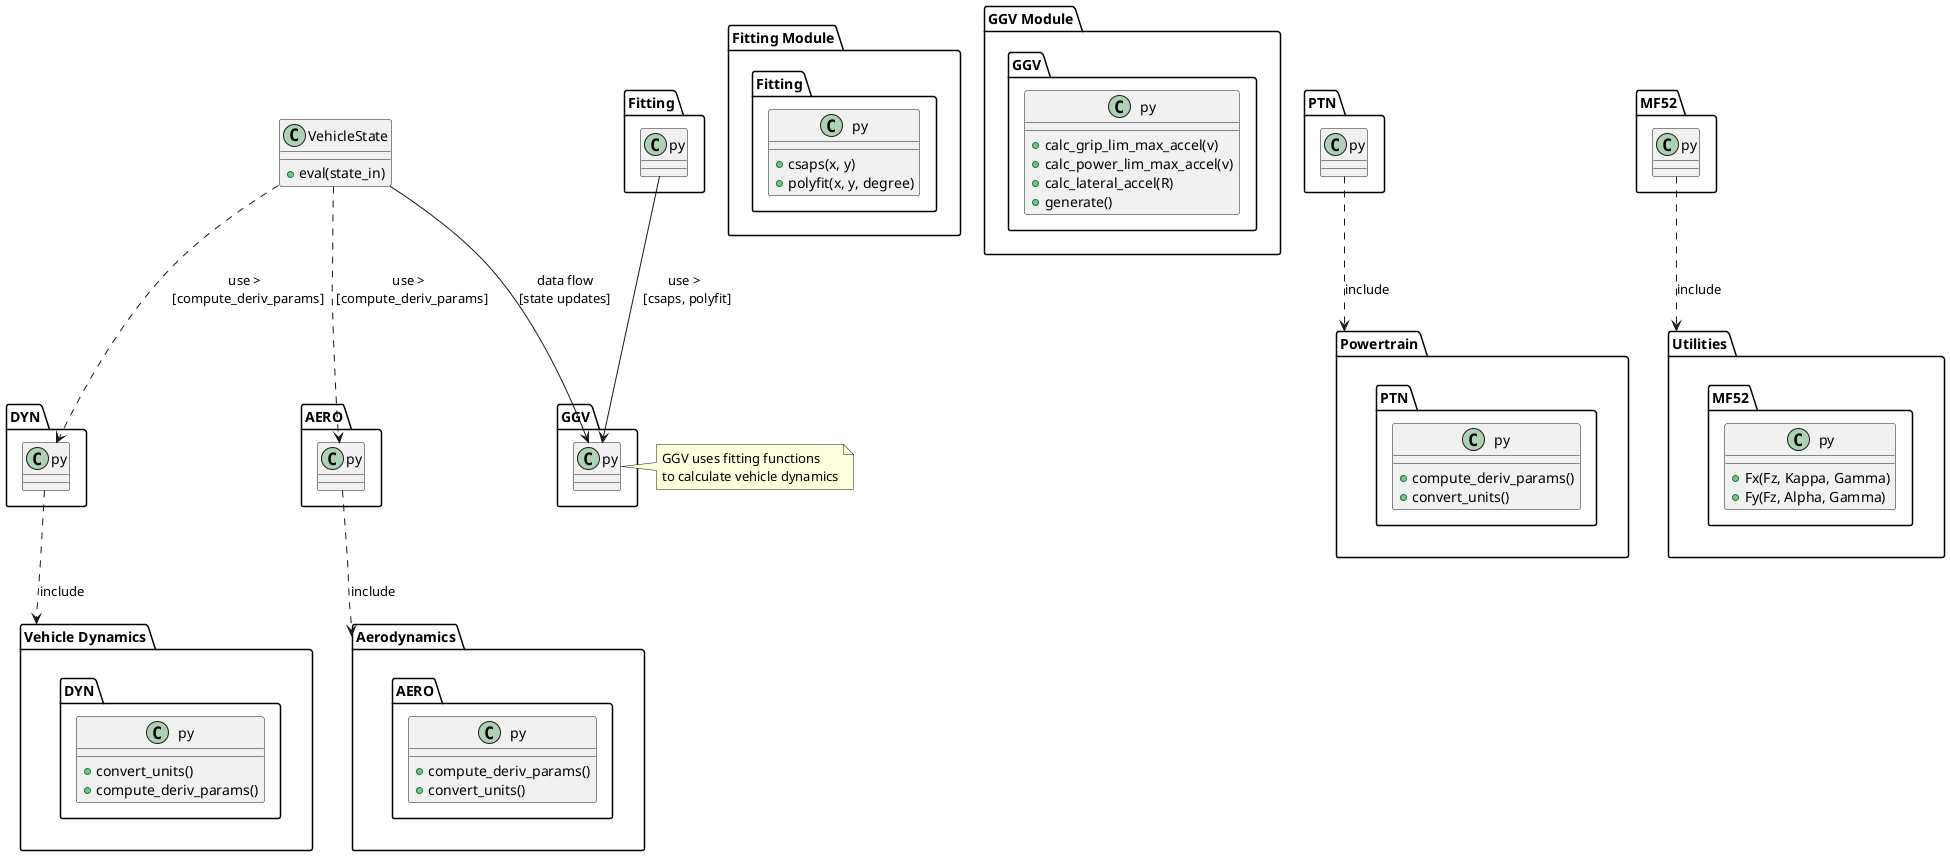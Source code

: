 @startuml

package "Fitting Module" {
    class "Fitting.py" {
        + csaps(x, y)
        + polyfit(x, y, degree)
    }
}

package "GGV Module" {
    class "GGV.py" {
        + calc_grip_lim_max_accel(v)
        + calc_power_lim_max_accel(v)
        + calc_lateral_accel(R)
        + generate()
    }
}

package "Vehicle Dynamics" {
    class "DYN.py" {
        + convert_units()
        + compute_deriv_params()
    }
}

package "Aerodynamics" {
    class "AERO.py" {
        + compute_deriv_params()
        + convert_units()
    }
}

package "Powertrain" {
    class "PTN.py" {
        + compute_deriv_params()
        + convert_units()
    }
}

package "Utilities" {
    class "MF52.py" {
        + Fx(Fz, Kappa, Gamma)
        + Fy(Fz, Alpha, Gamma)
    }
}

"Fitting.py" --> "GGV.py" : use > \n [csaps, polyfit]
"DYN.py" ..> "Vehicle Dynamics" : include
"AERO.py" ..> "Aerodynamics" : include
"PTN.py" ..> "Powertrain" : include
"MF52.py" ..> "Utilities" : include

note right of "GGV.py" : GGV uses fitting functions\nto calculate vehicle dynamics

class VehicleState {
    +eval(state_in)
}

VehicleState --> "GGV.py" : data flow\n[state updates]
VehicleState ..> "DYN.py" : use > \n [compute_deriv_params]
VehicleState ..> "AERO.py" : use > \n [compute_deriv_params]

@enduml
